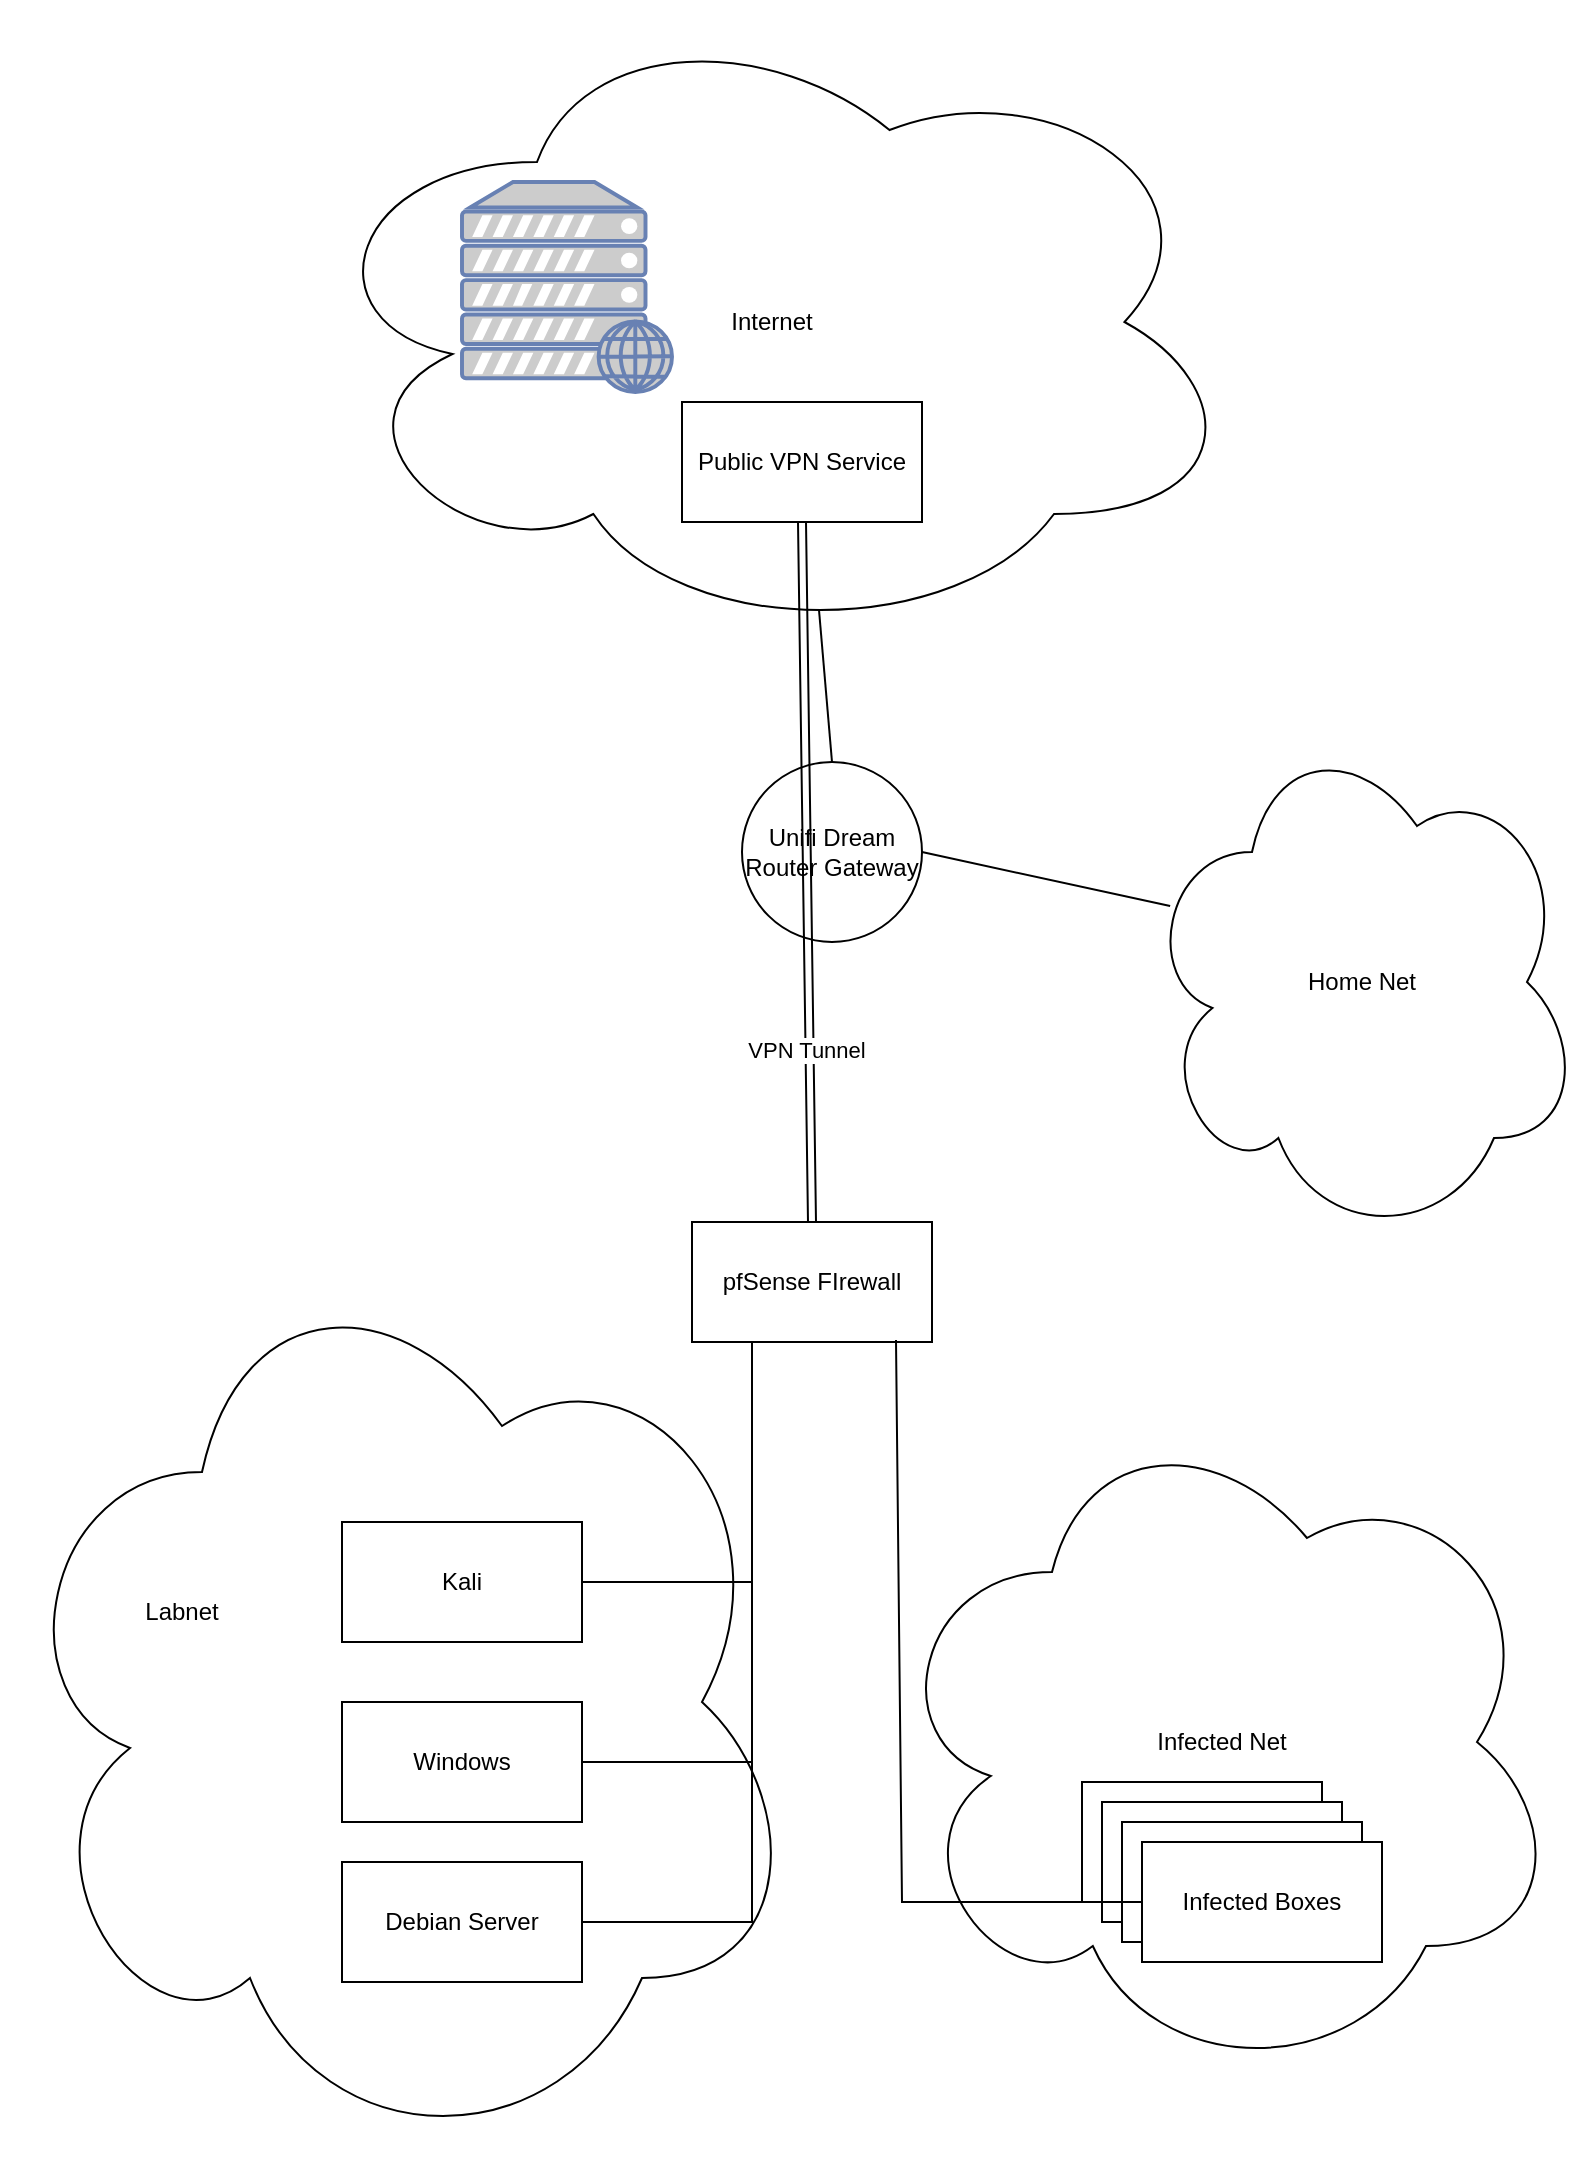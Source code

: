 <mxfile version="22.1.11" type="github">
  <diagram name="Page-1" id="8z0Wi4fJGzDnKkoXMtif">
    <mxGraphModel dx="2066" dy="2239" grid="1" gridSize="10" guides="1" tooltips="1" connect="1" arrows="1" fold="1" page="1" pageScale="1" pageWidth="850" pageHeight="1100" math="0" shadow="0">
      <root>
        <mxCell id="0" />
        <mxCell id="1" parent="0" />
        <mxCell id="58GR-YE5wtxeKfuJFejk-5" value="" style="ellipse;shape=cloud;whiteSpace=wrap;html=1;align=left;" vertex="1" parent="1">
          <mxGeometry x="20" y="130" width="400" height="460" as="geometry" />
        </mxCell>
        <mxCell id="58GR-YE5wtxeKfuJFejk-1" value="pfSense FIrewall&lt;br&gt;" style="rounded=0;whiteSpace=wrap;html=1;" vertex="1" parent="1">
          <mxGeometry x="365" y="120" width="120" height="60" as="geometry" />
        </mxCell>
        <mxCell id="58GR-YE5wtxeKfuJFejk-2" value="Kali" style="rounded=0;whiteSpace=wrap;html=1;" vertex="1" parent="1">
          <mxGeometry x="190" y="270" width="120" height="60" as="geometry" />
        </mxCell>
        <mxCell id="58GR-YE5wtxeKfuJFejk-3" value="Windows" style="rounded=0;whiteSpace=wrap;html=1;" vertex="1" parent="1">
          <mxGeometry x="190" y="360" width="120" height="60" as="geometry" />
        </mxCell>
        <mxCell id="58GR-YE5wtxeKfuJFejk-4" value="Debian Server" style="rounded=0;whiteSpace=wrap;html=1;" vertex="1" parent="1">
          <mxGeometry x="190" y="440" width="120" height="60" as="geometry" />
        </mxCell>
        <mxCell id="58GR-YE5wtxeKfuJFejk-6" value="Labnet" style="text;strokeColor=none;align=center;fillColor=none;html=1;verticalAlign=middle;whiteSpace=wrap;rounded=0;" vertex="1" parent="1">
          <mxGeometry x="80" y="300" width="60" height="30" as="geometry" />
        </mxCell>
        <mxCell id="58GR-YE5wtxeKfuJFejk-7" value="Infected Net" style="ellipse;shape=cloud;whiteSpace=wrap;html=1;" vertex="1" parent="1">
          <mxGeometry x="460" y="210" width="340" height="340" as="geometry" />
        </mxCell>
        <mxCell id="58GR-YE5wtxeKfuJFejk-8" value="infected boxes" style="rounded=0;whiteSpace=wrap;html=1;" vertex="1" parent="1">
          <mxGeometry x="560" y="400" width="120" height="60" as="geometry" />
        </mxCell>
        <mxCell id="58GR-YE5wtxeKfuJFejk-11" value="" style="rounded=0;whiteSpace=wrap;html=1;" vertex="1" parent="1">
          <mxGeometry x="570" y="410" width="120" height="60" as="geometry" />
        </mxCell>
        <mxCell id="58GR-YE5wtxeKfuJFejk-10" value="" style="rounded=0;whiteSpace=wrap;html=1;" vertex="1" parent="1">
          <mxGeometry x="580" y="420" width="120" height="60" as="geometry" />
        </mxCell>
        <mxCell id="58GR-YE5wtxeKfuJFejk-9" value="Infected Boxes" style="rounded=0;whiteSpace=wrap;html=1;" vertex="1" parent="1">
          <mxGeometry x="590" y="430" width="120" height="60" as="geometry" />
        </mxCell>
        <mxCell id="58GR-YE5wtxeKfuJFejk-12" value="" style="endArrow=none;html=1;rounded=0;entryX=0.25;entryY=1;entryDx=0;entryDy=0;exitX=1;exitY=0.5;exitDx=0;exitDy=0;" edge="1" parent="1" source="58GR-YE5wtxeKfuJFejk-2" target="58GR-YE5wtxeKfuJFejk-1">
          <mxGeometry width="50" height="50" relative="1" as="geometry">
            <mxPoint x="400" y="600" as="sourcePoint" />
            <mxPoint x="450" y="550" as="targetPoint" />
            <Array as="points">
              <mxPoint x="395" y="300" />
            </Array>
          </mxGeometry>
        </mxCell>
        <mxCell id="58GR-YE5wtxeKfuJFejk-13" value="" style="endArrow=none;html=1;rounded=0;entryX=0.25;entryY=1;entryDx=0;entryDy=0;exitX=1;exitY=0.5;exitDx=0;exitDy=0;" edge="1" parent="1" source="58GR-YE5wtxeKfuJFejk-3" target="58GR-YE5wtxeKfuJFejk-1">
          <mxGeometry width="50" height="50" relative="1" as="geometry">
            <mxPoint x="400" y="600" as="sourcePoint" />
            <mxPoint x="400" y="300" as="targetPoint" />
            <Array as="points">
              <mxPoint x="395" y="390" />
            </Array>
          </mxGeometry>
        </mxCell>
        <mxCell id="58GR-YE5wtxeKfuJFejk-14" value="" style="endArrow=none;html=1;rounded=0;exitX=1;exitY=0.5;exitDx=0;exitDy=0;entryX=0.25;entryY=1;entryDx=0;entryDy=0;" edge="1" parent="1" source="58GR-YE5wtxeKfuJFejk-4" target="58GR-YE5wtxeKfuJFejk-1">
          <mxGeometry width="50" height="50" relative="1" as="geometry">
            <mxPoint x="400" y="600" as="sourcePoint" />
            <mxPoint x="391" y="199" as="targetPoint" />
            <Array as="points">
              <mxPoint x="395" y="470" />
            </Array>
          </mxGeometry>
        </mxCell>
        <mxCell id="58GR-YE5wtxeKfuJFejk-15" value="" style="endArrow=none;html=1;rounded=0;entryX=0.85;entryY=0.983;entryDx=0;entryDy=0;entryPerimeter=0;exitX=0;exitY=0.5;exitDx=0;exitDy=0;" edge="1" parent="1" source="58GR-YE5wtxeKfuJFejk-9" target="58GR-YE5wtxeKfuJFejk-1">
          <mxGeometry width="50" height="50" relative="1" as="geometry">
            <mxPoint x="400" y="600" as="sourcePoint" />
            <mxPoint x="467" y="195" as="targetPoint" />
            <Array as="points">
              <mxPoint x="470" y="460" />
            </Array>
          </mxGeometry>
        </mxCell>
        <mxCell id="58GR-YE5wtxeKfuJFejk-17" value="Internet" style="ellipse;shape=cloud;whiteSpace=wrap;html=1;" vertex="1" parent="1">
          <mxGeometry x="170" y="-490" width="470" height="320" as="geometry" />
        </mxCell>
        <mxCell id="58GR-YE5wtxeKfuJFejk-18" value="Unifi Dream Router Gateway" style="ellipse;whiteSpace=wrap;html=1;aspect=fixed;" vertex="1" parent="1">
          <mxGeometry x="390" y="-110" width="90" height="90" as="geometry" />
        </mxCell>
        <mxCell id="58GR-YE5wtxeKfuJFejk-16" value="" style="shape=link;html=1;rounded=0;exitX=0.5;exitY=0;exitDx=0;exitDy=0;entryX=0.5;entryY=1;entryDx=0;entryDy=0;" edge="1" parent="1" source="58GR-YE5wtxeKfuJFejk-1" target="58GR-YE5wtxeKfuJFejk-23">
          <mxGeometry width="100" relative="1" as="geometry">
            <mxPoint x="370" y="230" as="sourcePoint" />
            <mxPoint x="420" y="-180" as="targetPoint" />
          </mxGeometry>
        </mxCell>
        <mxCell id="58GR-YE5wtxeKfuJFejk-22" value="VPN Tunnel" style="edgeLabel;html=1;align=center;verticalAlign=middle;resizable=0;points=[];" vertex="1" connectable="0" parent="58GR-YE5wtxeKfuJFejk-16">
          <mxGeometry x="-0.505" y="2" relative="1" as="geometry">
            <mxPoint as="offset" />
          </mxGeometry>
        </mxCell>
        <mxCell id="58GR-YE5wtxeKfuJFejk-20" value="" style="endArrow=none;html=1;rounded=0;entryX=1;entryY=0.5;entryDx=0;entryDy=0;exitX=0.064;exitY=0.354;exitDx=0;exitDy=0;exitPerimeter=0;" edge="1" parent="1" source="58GR-YE5wtxeKfuJFejk-21" target="58GR-YE5wtxeKfuJFejk-18">
          <mxGeometry width="50" height="50" relative="1" as="geometry">
            <mxPoint x="400" y="80" as="sourcePoint" />
            <mxPoint x="450" y="30" as="targetPoint" />
          </mxGeometry>
        </mxCell>
        <mxCell id="58GR-YE5wtxeKfuJFejk-21" value="Home Net" style="ellipse;shape=cloud;whiteSpace=wrap;html=1;" vertex="1" parent="1">
          <mxGeometry x="590" y="-130" width="220" height="260" as="geometry" />
        </mxCell>
        <mxCell id="58GR-YE5wtxeKfuJFejk-23" value="Public VPN Service" style="rounded=0;whiteSpace=wrap;html=1;" vertex="1" parent="1">
          <mxGeometry x="360" y="-290" width="120" height="60" as="geometry" />
        </mxCell>
        <mxCell id="58GR-YE5wtxeKfuJFejk-24" value="" style="endArrow=none;html=1;rounded=0;entryX=0.5;entryY=0;entryDx=0;entryDy=0;exitX=0.55;exitY=0.95;exitDx=0;exitDy=0;exitPerimeter=0;" edge="1" parent="1" source="58GR-YE5wtxeKfuJFejk-17" target="58GR-YE5wtxeKfuJFejk-18">
          <mxGeometry width="50" height="50" relative="1" as="geometry">
            <mxPoint x="400" y="80" as="sourcePoint" />
            <mxPoint x="450" y="30" as="targetPoint" />
          </mxGeometry>
        </mxCell>
        <mxCell id="58GR-YE5wtxeKfuJFejk-39" value="" style="fontColor=#0066CC;verticalAlign=top;verticalLabelPosition=bottom;labelPosition=center;align=center;html=1;outlineConnect=0;fillColor=#CCCCCC;strokeColor=#6881B3;gradientColor=none;gradientDirection=north;strokeWidth=2;shape=mxgraph.networks.web_server;" vertex="1" parent="1">
          <mxGeometry x="250" y="-400" width="105" height="105" as="geometry" />
        </mxCell>
      </root>
    </mxGraphModel>
  </diagram>
</mxfile>
